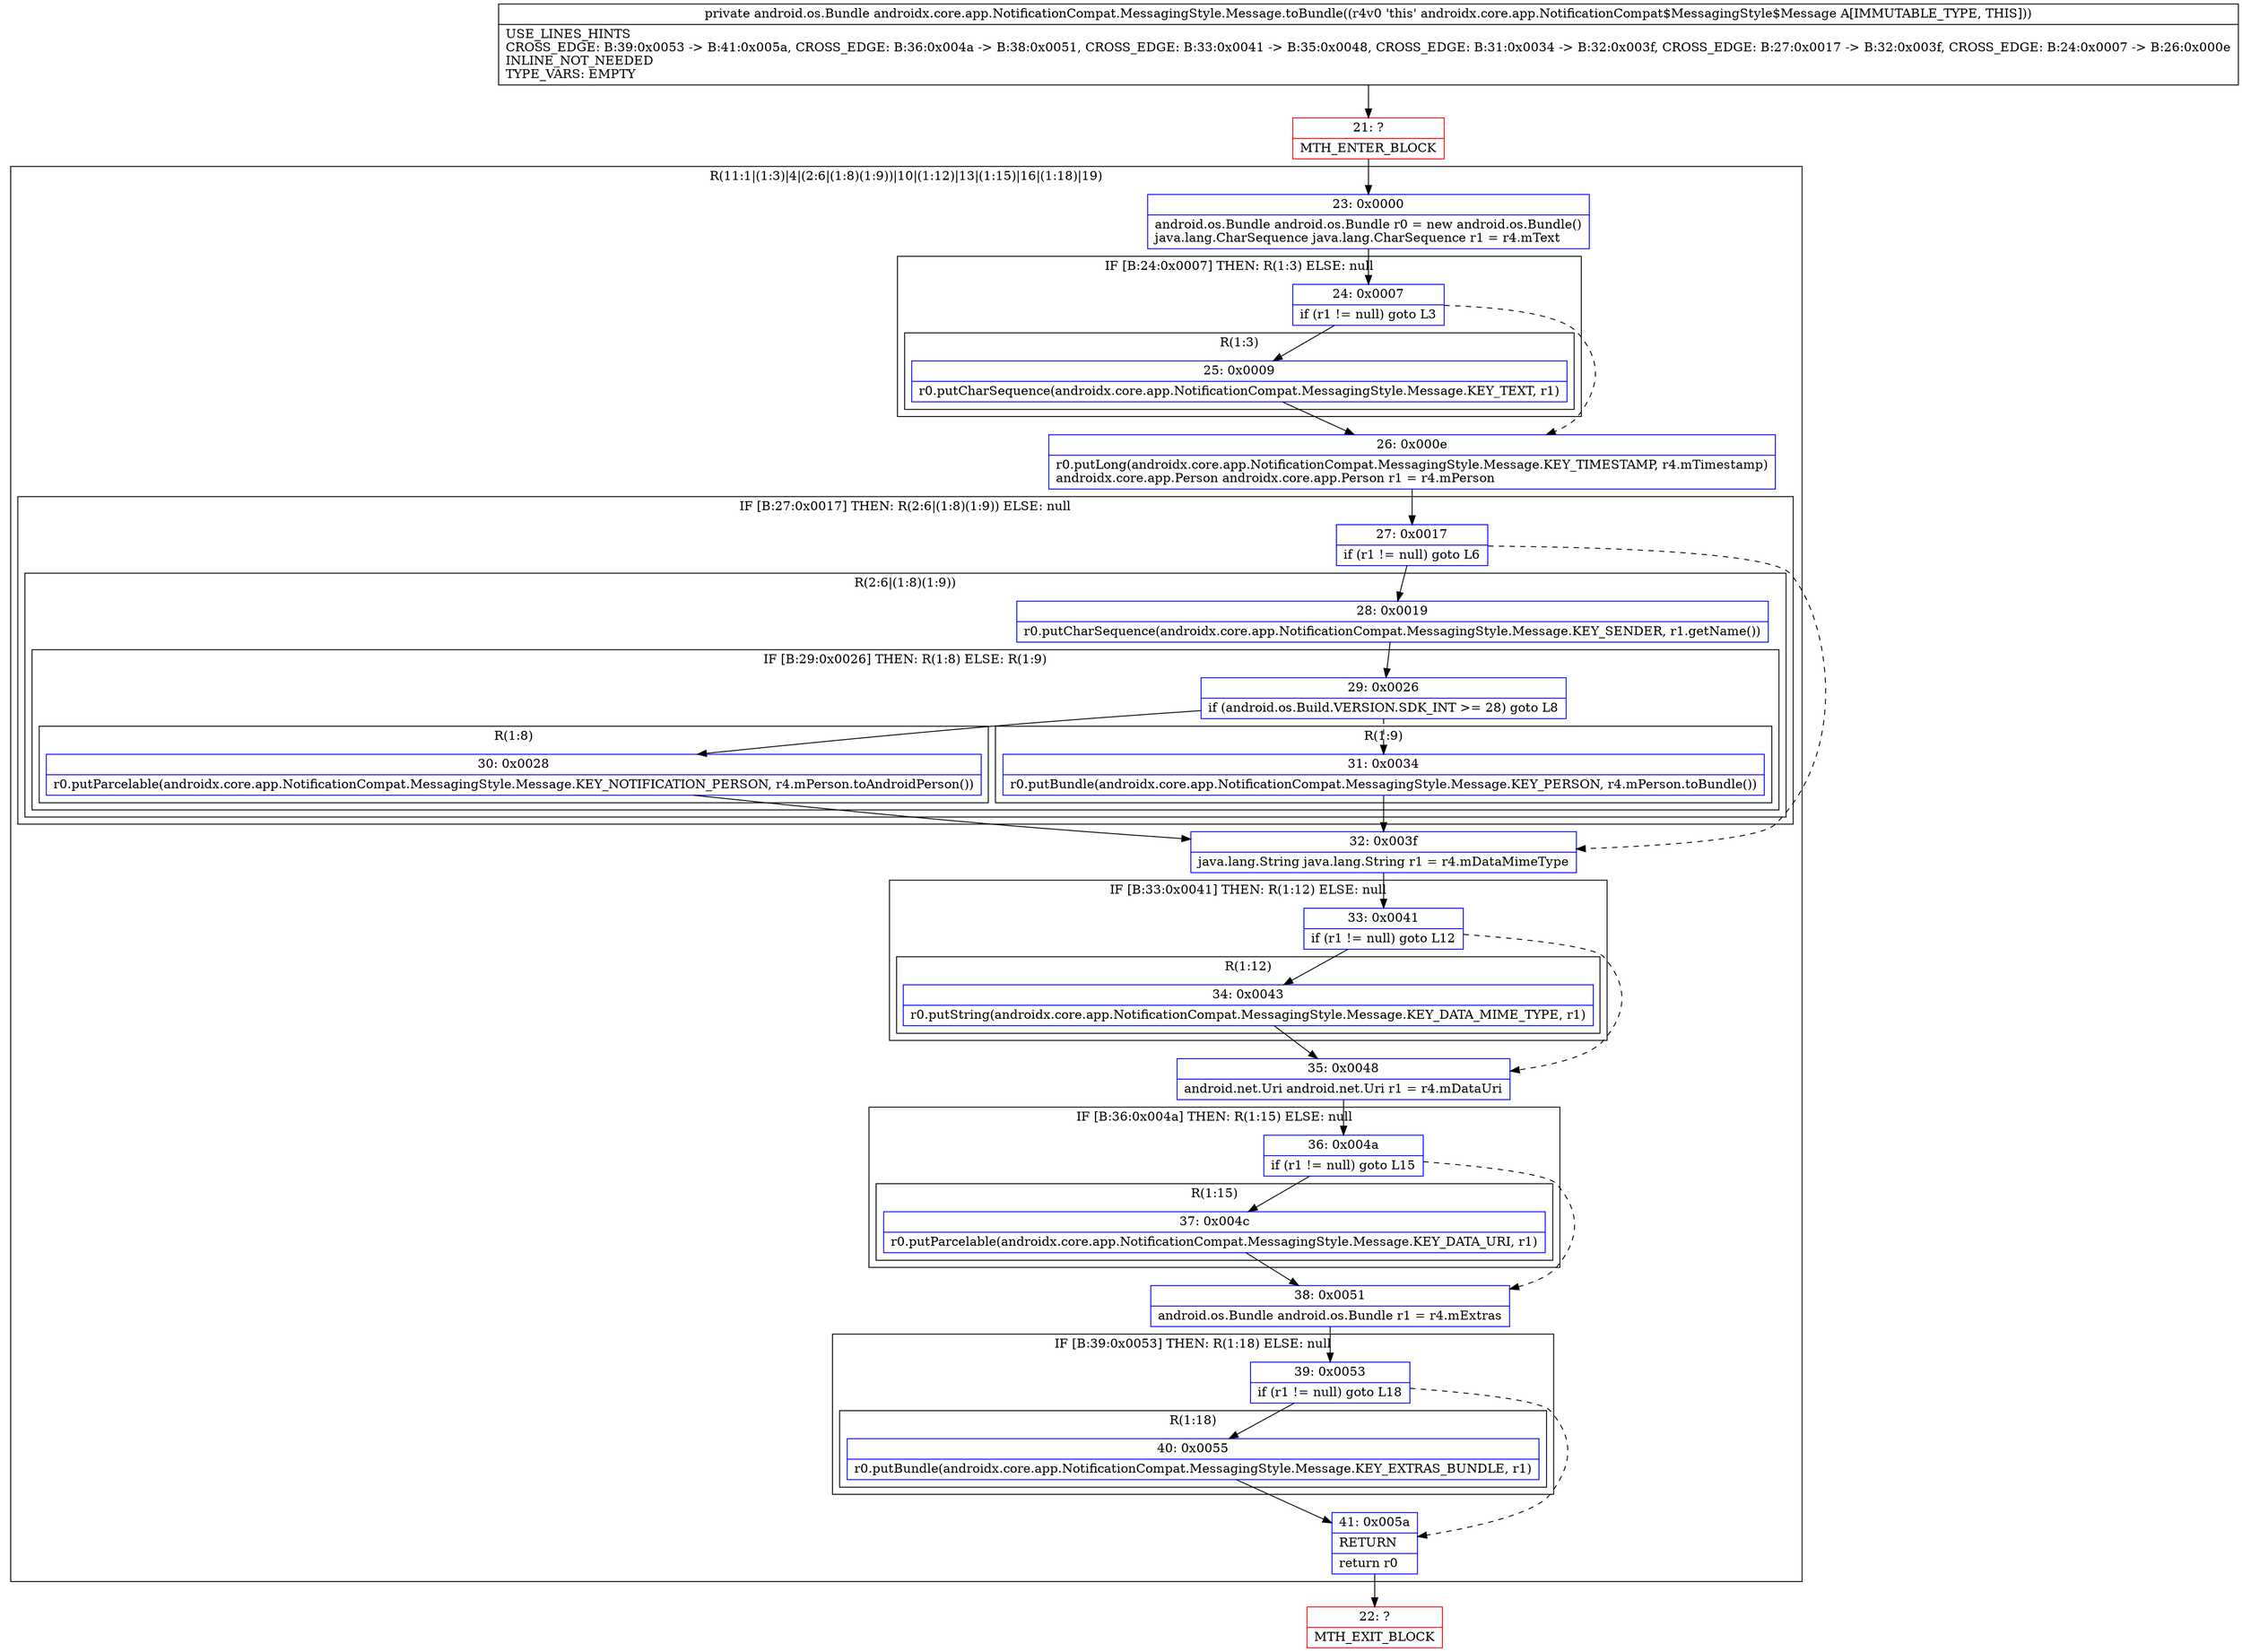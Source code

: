 digraph "CFG forandroidx.core.app.NotificationCompat.MessagingStyle.Message.toBundle()Landroid\/os\/Bundle;" {
subgraph cluster_Region_1965905392 {
label = "R(11:1|(1:3)|4|(2:6|(1:8)(1:9))|10|(1:12)|13|(1:15)|16|(1:18)|19)";
node [shape=record,color=blue];
Node_23 [shape=record,label="{23\:\ 0x0000|android.os.Bundle android.os.Bundle r0 = new android.os.Bundle()\ljava.lang.CharSequence java.lang.CharSequence r1 = r4.mText\l}"];
subgraph cluster_IfRegion_570942210 {
label = "IF [B:24:0x0007] THEN: R(1:3) ELSE: null";
node [shape=record,color=blue];
Node_24 [shape=record,label="{24\:\ 0x0007|if (r1 != null) goto L3\l}"];
subgraph cluster_Region_989774302 {
label = "R(1:3)";
node [shape=record,color=blue];
Node_25 [shape=record,label="{25\:\ 0x0009|r0.putCharSequence(androidx.core.app.NotificationCompat.MessagingStyle.Message.KEY_TEXT, r1)\l}"];
}
}
Node_26 [shape=record,label="{26\:\ 0x000e|r0.putLong(androidx.core.app.NotificationCompat.MessagingStyle.Message.KEY_TIMESTAMP, r4.mTimestamp)\landroidx.core.app.Person androidx.core.app.Person r1 = r4.mPerson\l}"];
subgraph cluster_IfRegion_252821029 {
label = "IF [B:27:0x0017] THEN: R(2:6|(1:8)(1:9)) ELSE: null";
node [shape=record,color=blue];
Node_27 [shape=record,label="{27\:\ 0x0017|if (r1 != null) goto L6\l}"];
subgraph cluster_Region_170218382 {
label = "R(2:6|(1:8)(1:9))";
node [shape=record,color=blue];
Node_28 [shape=record,label="{28\:\ 0x0019|r0.putCharSequence(androidx.core.app.NotificationCompat.MessagingStyle.Message.KEY_SENDER, r1.getName())\l}"];
subgraph cluster_IfRegion_633273576 {
label = "IF [B:29:0x0026] THEN: R(1:8) ELSE: R(1:9)";
node [shape=record,color=blue];
Node_29 [shape=record,label="{29\:\ 0x0026|if (android.os.Build.VERSION.SDK_INT \>= 28) goto L8\l}"];
subgraph cluster_Region_617275196 {
label = "R(1:8)";
node [shape=record,color=blue];
Node_30 [shape=record,label="{30\:\ 0x0028|r0.putParcelable(androidx.core.app.NotificationCompat.MessagingStyle.Message.KEY_NOTIFICATION_PERSON, r4.mPerson.toAndroidPerson())\l}"];
}
subgraph cluster_Region_995597440 {
label = "R(1:9)";
node [shape=record,color=blue];
Node_31 [shape=record,label="{31\:\ 0x0034|r0.putBundle(androidx.core.app.NotificationCompat.MessagingStyle.Message.KEY_PERSON, r4.mPerson.toBundle())\l}"];
}
}
}
}
Node_32 [shape=record,label="{32\:\ 0x003f|java.lang.String java.lang.String r1 = r4.mDataMimeType\l}"];
subgraph cluster_IfRegion_1322305908 {
label = "IF [B:33:0x0041] THEN: R(1:12) ELSE: null";
node [shape=record,color=blue];
Node_33 [shape=record,label="{33\:\ 0x0041|if (r1 != null) goto L12\l}"];
subgraph cluster_Region_2003520005 {
label = "R(1:12)";
node [shape=record,color=blue];
Node_34 [shape=record,label="{34\:\ 0x0043|r0.putString(androidx.core.app.NotificationCompat.MessagingStyle.Message.KEY_DATA_MIME_TYPE, r1)\l}"];
}
}
Node_35 [shape=record,label="{35\:\ 0x0048|android.net.Uri android.net.Uri r1 = r4.mDataUri\l}"];
subgraph cluster_IfRegion_1973272206 {
label = "IF [B:36:0x004a] THEN: R(1:15) ELSE: null";
node [shape=record,color=blue];
Node_36 [shape=record,label="{36\:\ 0x004a|if (r1 != null) goto L15\l}"];
subgraph cluster_Region_1467145797 {
label = "R(1:15)";
node [shape=record,color=blue];
Node_37 [shape=record,label="{37\:\ 0x004c|r0.putParcelable(androidx.core.app.NotificationCompat.MessagingStyle.Message.KEY_DATA_URI, r1)\l}"];
}
}
Node_38 [shape=record,label="{38\:\ 0x0051|android.os.Bundle android.os.Bundle r1 = r4.mExtras\l}"];
subgraph cluster_IfRegion_1755270348 {
label = "IF [B:39:0x0053] THEN: R(1:18) ELSE: null";
node [shape=record,color=blue];
Node_39 [shape=record,label="{39\:\ 0x0053|if (r1 != null) goto L18\l}"];
subgraph cluster_Region_632539304 {
label = "R(1:18)";
node [shape=record,color=blue];
Node_40 [shape=record,label="{40\:\ 0x0055|r0.putBundle(androidx.core.app.NotificationCompat.MessagingStyle.Message.KEY_EXTRAS_BUNDLE, r1)\l}"];
}
}
Node_41 [shape=record,label="{41\:\ 0x005a|RETURN\l|return r0\l}"];
}
Node_21 [shape=record,color=red,label="{21\:\ ?|MTH_ENTER_BLOCK\l}"];
Node_22 [shape=record,color=red,label="{22\:\ ?|MTH_EXIT_BLOCK\l}"];
MethodNode[shape=record,label="{private android.os.Bundle androidx.core.app.NotificationCompat.MessagingStyle.Message.toBundle((r4v0 'this' androidx.core.app.NotificationCompat$MessagingStyle$Message A[IMMUTABLE_TYPE, THIS]))  | USE_LINES_HINTS\lCROSS_EDGE: B:39:0x0053 \-\> B:41:0x005a, CROSS_EDGE: B:36:0x004a \-\> B:38:0x0051, CROSS_EDGE: B:33:0x0041 \-\> B:35:0x0048, CROSS_EDGE: B:31:0x0034 \-\> B:32:0x003f, CROSS_EDGE: B:27:0x0017 \-\> B:32:0x003f, CROSS_EDGE: B:24:0x0007 \-\> B:26:0x000e\lINLINE_NOT_NEEDED\lTYPE_VARS: EMPTY\l}"];
MethodNode -> Node_21;Node_23 -> Node_24;
Node_24 -> Node_25;
Node_24 -> Node_26[style=dashed];
Node_25 -> Node_26;
Node_26 -> Node_27;
Node_27 -> Node_28;
Node_27 -> Node_32[style=dashed];
Node_28 -> Node_29;
Node_29 -> Node_30;
Node_29 -> Node_31[style=dashed];
Node_30 -> Node_32;
Node_31 -> Node_32;
Node_32 -> Node_33;
Node_33 -> Node_34;
Node_33 -> Node_35[style=dashed];
Node_34 -> Node_35;
Node_35 -> Node_36;
Node_36 -> Node_37;
Node_36 -> Node_38[style=dashed];
Node_37 -> Node_38;
Node_38 -> Node_39;
Node_39 -> Node_40;
Node_39 -> Node_41[style=dashed];
Node_40 -> Node_41;
Node_41 -> Node_22;
Node_21 -> Node_23;
}


